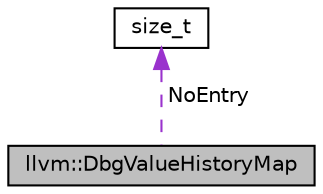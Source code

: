 digraph "llvm::DbgValueHistoryMap"
{
 // LATEX_PDF_SIZE
  bgcolor="transparent";
  edge [fontname="Helvetica",fontsize="10",labelfontname="Helvetica",labelfontsize="10"];
  node [fontname="Helvetica",fontsize="10",shape="box"];
  Node1 [label="llvm::DbgValueHistoryMap",height=0.2,width=0.4,color="black", fillcolor="grey75", style="filled", fontcolor="black",tooltip="For each user variable, keep a list of instruction ranges where this variable is accessible."];
  Node2 -> Node1 [dir="back",color="darkorchid3",fontsize="10",style="dashed",label=" NoEntry" ,fontname="Helvetica"];
  Node2 [label="size_t",height=0.2,width=0.4,color="black",URL="$classsize__t.html",tooltip=" "];
}
